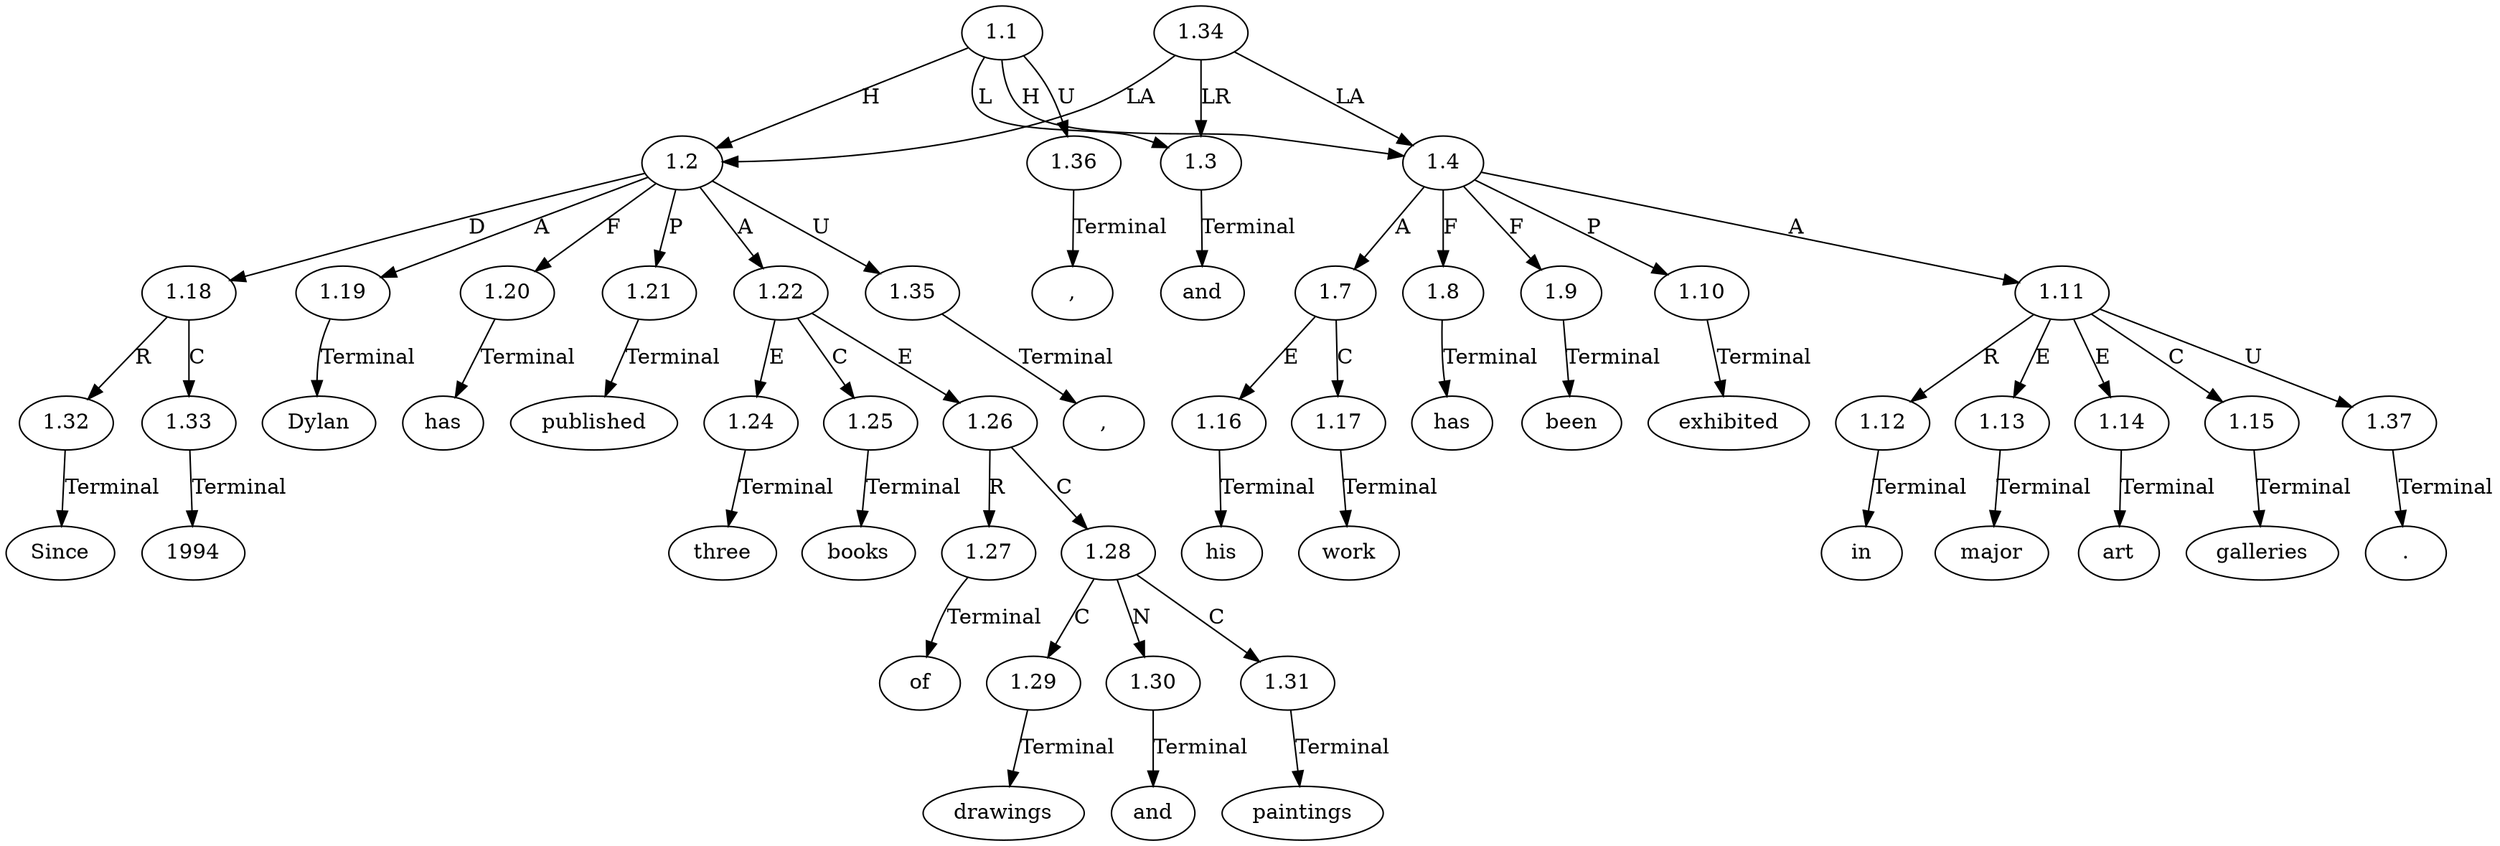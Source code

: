// Graph
digraph {
	0.1 [label=Since ordering=out]
	0.10 [label=drawings ordering=out]
	0.11 [label=and ordering=out]
	0.12 [label=paintings ordering=out]
	0.13 [label="," ordering=out]
	0.14 [label=and ordering=out]
	0.15 [label=his ordering=out]
	0.16 [label=work ordering=out]
	0.17 [label=has ordering=out]
	0.18 [label=been ordering=out]
	0.19 [label=exhibited ordering=out]
	0.2 [label=1994 ordering=out]
	0.20 [label=in ordering=out]
	0.21 [label=major ordering=out]
	0.22 [label=art ordering=out]
	0.23 [label=galleries ordering=out]
	0.24 [label="." ordering=out]
	0.3 [label="," ordering=out]
	0.4 [label=Dylan ordering=out]
	0.5 [label=has ordering=out]
	0.6 [label=published ordering=out]
	0.7 [label=three ordering=out]
	0.8 [label=books ordering=out]
	0.9 [label=of ordering=out]
	1.1 [label=1.1 ordering=out]
	1.2 [label=1.2 ordering=out]
	1.3 [label=1.3 ordering=out]
	1.4 [label=1.4 ordering=out]
	1.7 [label=1.7 ordering=out]
	1.8 [label=1.8 ordering=out]
	1.9 [label=1.9 ordering=out]
	1.10 [label=1.10 ordering=out]
	1.11 [label=1.11 ordering=out]
	1.12 [label=1.12 ordering=out]
	1.13 [label=1.13 ordering=out]
	1.14 [label=1.14 ordering=out]
	1.15 [label=1.15 ordering=out]
	1.16 [label=1.16 ordering=out]
	1.17 [label=1.17 ordering=out]
	1.18 [label=1.18 ordering=out]
	1.19 [label=1.19 ordering=out]
	1.20 [label=1.20 ordering=out]
	1.21 [label=1.21 ordering=out]
	1.22 [label=1.22 ordering=out]
	1.24 [label=1.24 ordering=out]
	1.25 [label=1.25 ordering=out]
	1.26 [label=1.26 ordering=out]
	1.27 [label=1.27 ordering=out]
	1.28 [label=1.28 ordering=out]
	1.29 [label=1.29 ordering=out]
	1.30 [label=1.30 ordering=out]
	1.31 [label=1.31 ordering=out]
	1.32 [label=1.32 ordering=out]
	1.33 [label=1.33 ordering=out]
	1.34 [label=1.34 ordering=out]
	1.35 [label=1.35 ordering=out]
	1.36 [label=1.36 ordering=out]
	1.37 [label=1.37 ordering=out]
	1.1 -> 1.2 [label=H ordering=out]
	1.1 -> 1.3 [label=L ordering=out]
	1.1 -> 1.4 [label=H ordering=out]
	1.1 -> 1.36 [label=U ordering=out]
	1.2 -> 1.18 [label=D ordering=out]
	1.2 -> 1.19 [label=A ordering=out]
	1.2 -> 1.20 [label=F ordering=out]
	1.2 -> 1.21 [label=P ordering=out]
	1.2 -> 1.22 [label=A ordering=out]
	1.2 -> 1.35 [label=U ordering=out]
	1.3 -> 0.14 [label=Terminal ordering=out]
	1.4 -> 1.7 [label=A ordering=out]
	1.4 -> 1.8 [label=F ordering=out]
	1.4 -> 1.9 [label=F ordering=out]
	1.4 -> 1.10 [label=P ordering=out]
	1.4 -> 1.11 [label=A ordering=out]
	1.7 -> 1.16 [label=E ordering=out]
	1.7 -> 1.17 [label=C ordering=out]
	1.8 -> 0.17 [label=Terminal ordering=out]
	1.9 -> 0.18 [label=Terminal ordering=out]
	1.10 -> 0.19 [label=Terminal ordering=out]
	1.11 -> 1.12 [label=R ordering=out]
	1.11 -> 1.13 [label=E ordering=out]
	1.11 -> 1.14 [label=E ordering=out]
	1.11 -> 1.15 [label=C ordering=out]
	1.11 -> 1.37 [label=U ordering=out]
	1.12 -> 0.20 [label=Terminal ordering=out]
	1.13 -> 0.21 [label=Terminal ordering=out]
	1.14 -> 0.22 [label=Terminal ordering=out]
	1.15 -> 0.23 [label=Terminal ordering=out]
	1.16 -> 0.15 [label=Terminal ordering=out]
	1.17 -> 0.16 [label=Terminal ordering=out]
	1.18 -> 1.32 [label=R ordering=out]
	1.18 -> 1.33 [label=C ordering=out]
	1.19 -> 0.4 [label=Terminal ordering=out]
	1.20 -> 0.5 [label=Terminal ordering=out]
	1.21 -> 0.6 [label=Terminal ordering=out]
	1.22 -> 1.24 [label=E ordering=out]
	1.22 -> 1.25 [label=C ordering=out]
	1.22 -> 1.26 [label=E ordering=out]
	1.24 -> 0.7 [label=Terminal ordering=out]
	1.25 -> 0.8 [label=Terminal ordering=out]
	1.26 -> 1.27 [label=R ordering=out]
	1.26 -> 1.28 [label=C ordering=out]
	1.27 -> 0.9 [label=Terminal ordering=out]
	1.28 -> 1.29 [label=C ordering=out]
	1.28 -> 1.30 [label=N ordering=out]
	1.28 -> 1.31 [label=C ordering=out]
	1.29 -> 0.10 [label=Terminal ordering=out]
	1.30 -> 0.11 [label=Terminal ordering=out]
	1.31 -> 0.12 [label=Terminal ordering=out]
	1.32 -> 0.1 [label=Terminal ordering=out]
	1.33 -> 0.2 [label=Terminal ordering=out]
	1.34 -> 1.2 [label=LA ordering=out]
	1.34 -> 1.3 [label=LR ordering=out]
	1.34 -> 1.4 [label=LA ordering=out]
	1.35 -> 0.3 [label=Terminal ordering=out]
	1.36 -> 0.13 [label=Terminal ordering=out]
	1.37 -> 0.24 [label=Terminal ordering=out]
}
